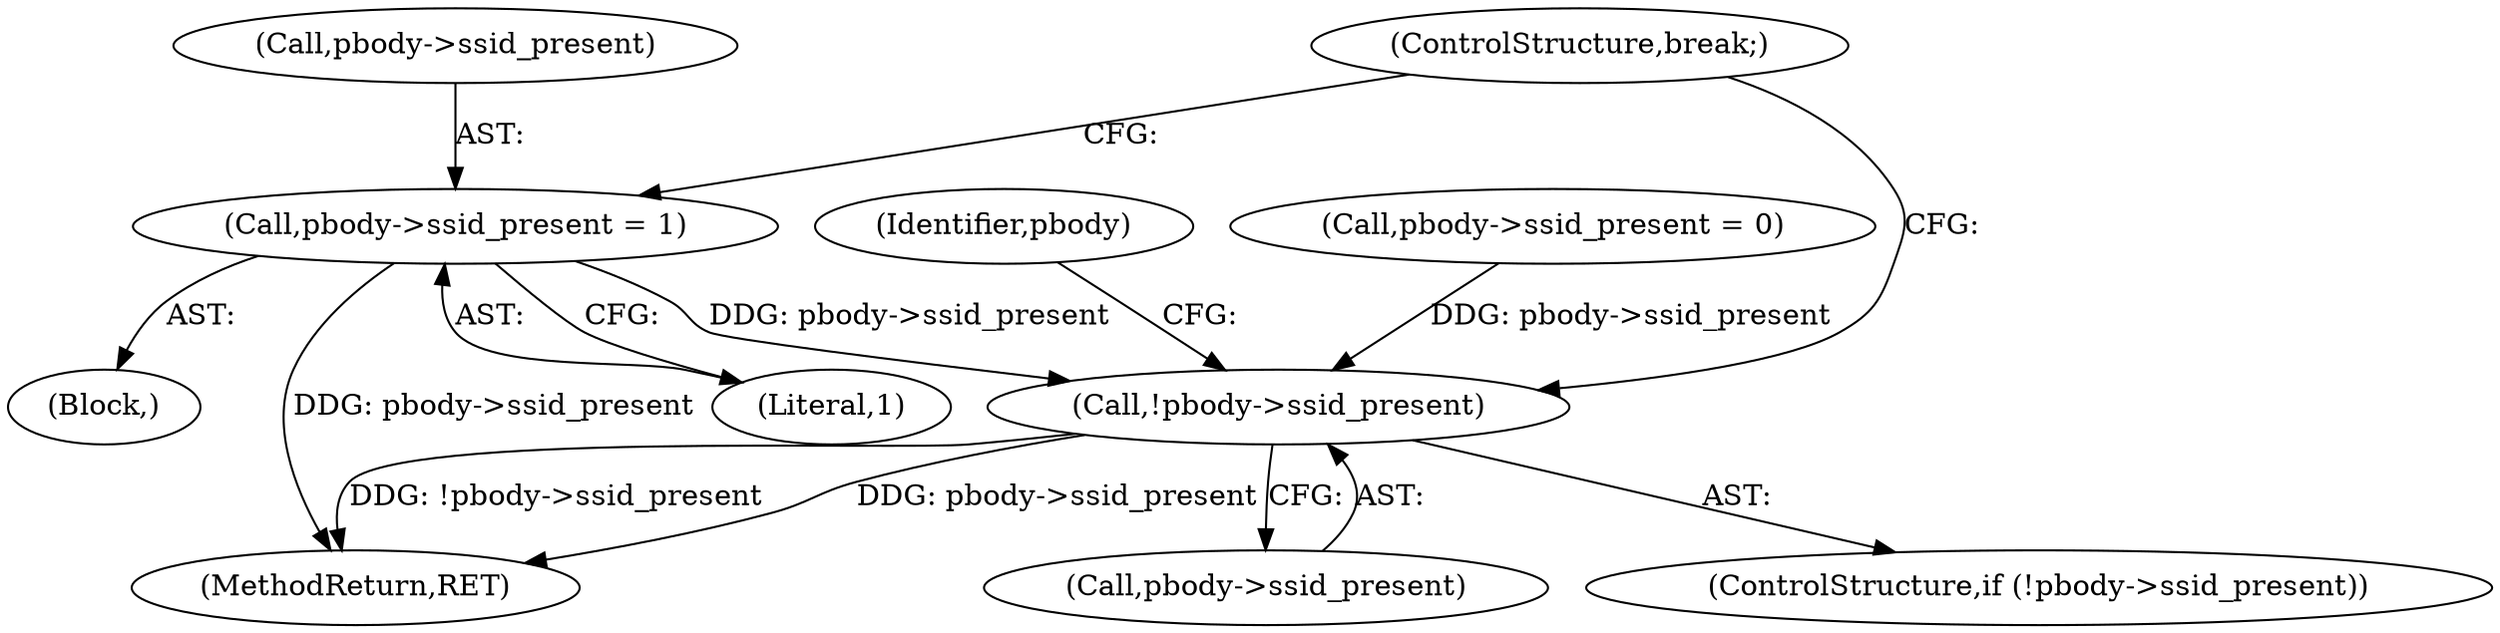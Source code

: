 digraph "0_tcpdump_5edf405d7ed9fc92f4f43e8a3d44baa4c6387562@pointer" {
"1000284" [label="(Call,pbody->ssid_present = 1)"];
"1000274" [label="(Call,!pbody->ssid_present)"];
"1000285" [label="(Call,pbody->ssid_present)"];
"1000288" [label="(Literal,1)"];
"1000281" [label="(Identifier,pbody)"];
"1000274" [label="(Call,!pbody->ssid_present)"];
"1000275" [label="(Call,pbody->ssid_present)"];
"1000702" [label="(MethodReturn,RET)"];
"1000284" [label="(Call,pbody->ssid_present = 1)"];
"1000278" [label="(Block,)"];
"1000129" [label="(Call,pbody->ssid_present = 0)"];
"1000273" [label="(ControlStructure,if (!pbody->ssid_present))"];
"1000289" [label="(ControlStructure,break;)"];
"1000284" -> "1000278"  [label="AST: "];
"1000284" -> "1000288"  [label="CFG: "];
"1000285" -> "1000284"  [label="AST: "];
"1000288" -> "1000284"  [label="AST: "];
"1000289" -> "1000284"  [label="CFG: "];
"1000284" -> "1000702"  [label="DDG: pbody->ssid_present"];
"1000284" -> "1000274"  [label="DDG: pbody->ssid_present"];
"1000274" -> "1000273"  [label="AST: "];
"1000274" -> "1000275"  [label="CFG: "];
"1000275" -> "1000274"  [label="AST: "];
"1000281" -> "1000274"  [label="CFG: "];
"1000289" -> "1000274"  [label="CFG: "];
"1000274" -> "1000702"  [label="DDG: pbody->ssid_present"];
"1000274" -> "1000702"  [label="DDG: !pbody->ssid_present"];
"1000129" -> "1000274"  [label="DDG: pbody->ssid_present"];
}
